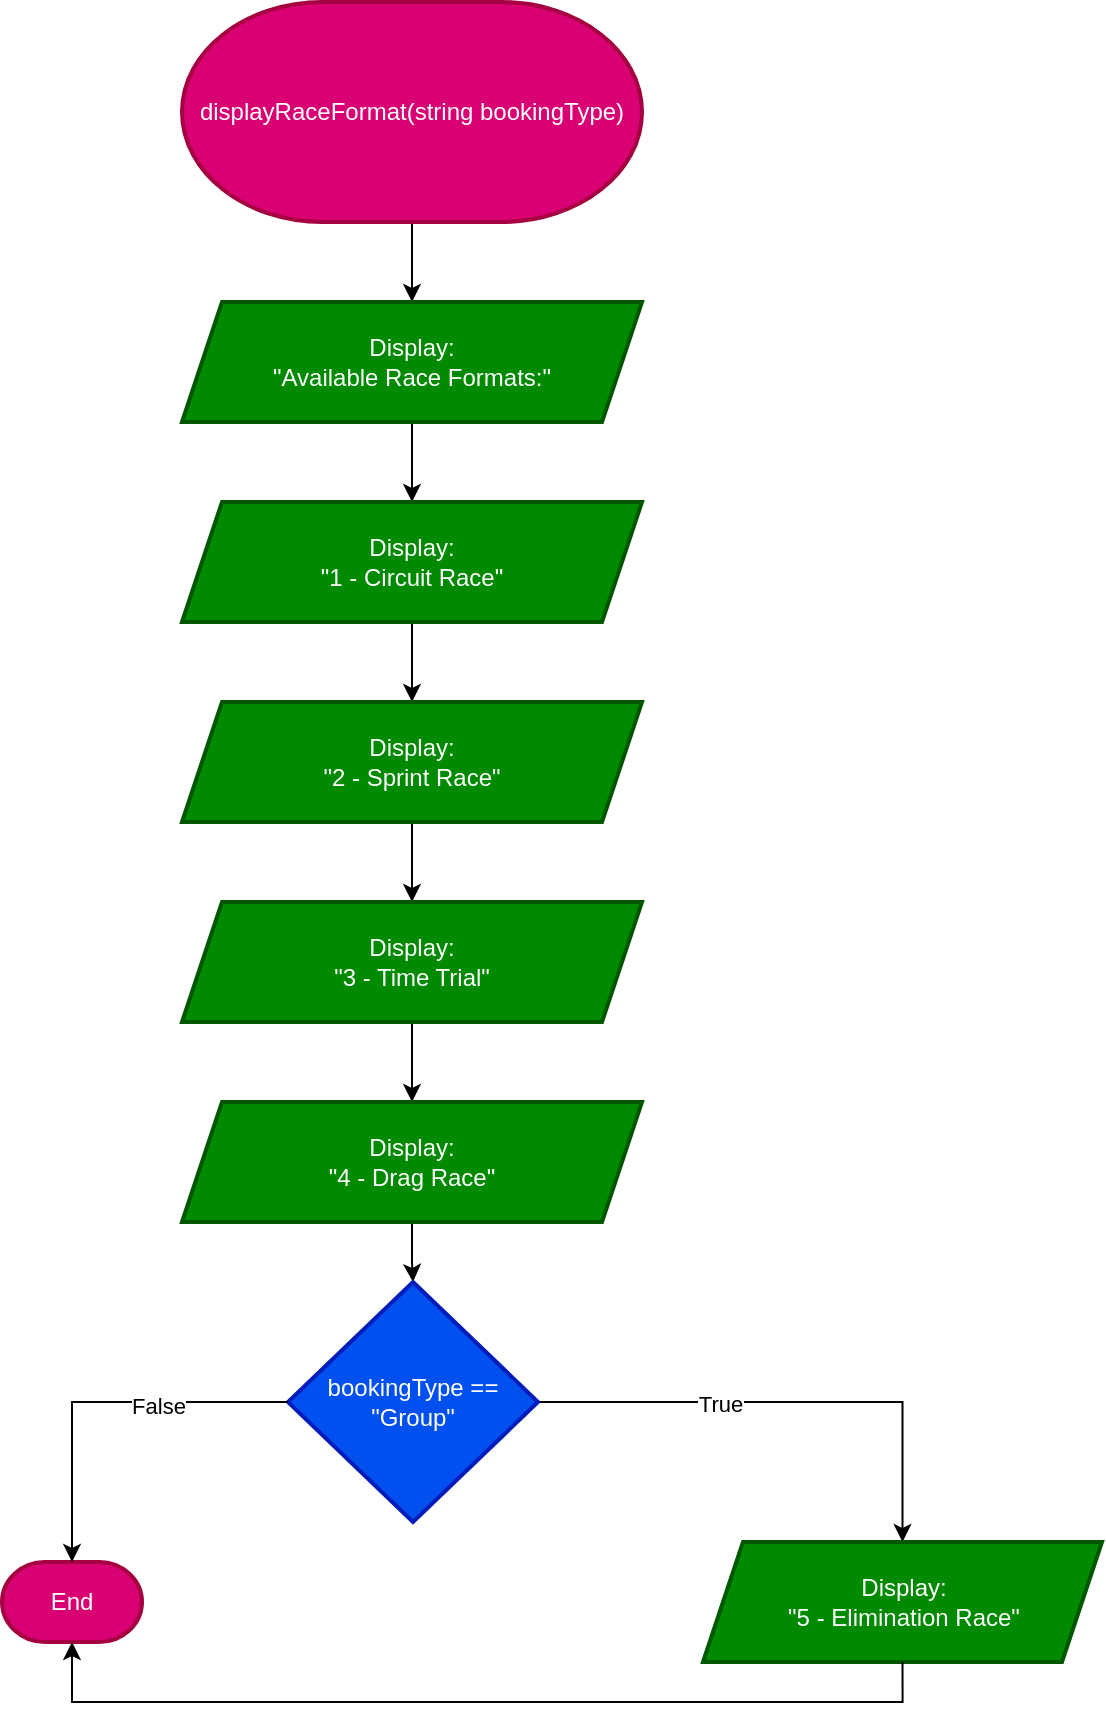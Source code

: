 <mxfile version="27.0.9">
  <diagram name="Page-1" id="mVqcKq3zdq-MLdxKxfbU">
    <mxGraphModel dx="1125" dy="780" grid="1" gridSize="10" guides="1" tooltips="1" connect="1" arrows="1" fold="1" page="1" pageScale="1" pageWidth="850" pageHeight="1100" math="0" shadow="0">
      <root>
        <mxCell id="0" />
        <mxCell id="1" parent="0" />
        <mxCell id="-BN7RVNzzvXwRUBJSHvl-3" value="" style="edgeStyle=orthogonalEdgeStyle;rounded=0;orthogonalLoop=1;jettySize=auto;html=1;" edge="1" parent="1" source="-BN7RVNzzvXwRUBJSHvl-1" target="-BN7RVNzzvXwRUBJSHvl-2">
          <mxGeometry relative="1" as="geometry" />
        </mxCell>
        <mxCell id="-BN7RVNzzvXwRUBJSHvl-1" value="displayRaceFormat(string bookingType)" style="strokeWidth=2;html=1;shape=mxgraph.flowchart.terminator;whiteSpace=wrap;fillColor=#d80073;fontColor=#ffffff;strokeColor=#A50040;" vertex="1" parent="1">
          <mxGeometry x="300" y="40" width="230" height="110" as="geometry" />
        </mxCell>
        <mxCell id="-BN7RVNzzvXwRUBJSHvl-5" value="" style="edgeStyle=orthogonalEdgeStyle;rounded=0;orthogonalLoop=1;jettySize=auto;html=1;" edge="1" parent="1" source="-BN7RVNzzvXwRUBJSHvl-2" target="-BN7RVNzzvXwRUBJSHvl-4">
          <mxGeometry relative="1" as="geometry" />
        </mxCell>
        <mxCell id="-BN7RVNzzvXwRUBJSHvl-2" value="Display:&lt;div&gt;&quot;Available Race Formats:&quot;&lt;/div&gt;" style="shape=parallelogram;perimeter=parallelogramPerimeter;whiteSpace=wrap;html=1;fixedSize=1;fillColor=#008a00;strokeColor=#005700;fontColor=#ffffff;strokeWidth=2;" vertex="1" parent="1">
          <mxGeometry x="300" y="190" width="230" height="60" as="geometry" />
        </mxCell>
        <mxCell id="-BN7RVNzzvXwRUBJSHvl-7" value="" style="edgeStyle=orthogonalEdgeStyle;rounded=0;orthogonalLoop=1;jettySize=auto;html=1;" edge="1" parent="1" source="-BN7RVNzzvXwRUBJSHvl-4" target="-BN7RVNzzvXwRUBJSHvl-6">
          <mxGeometry relative="1" as="geometry" />
        </mxCell>
        <mxCell id="-BN7RVNzzvXwRUBJSHvl-4" value="Display:&lt;div&gt;&quot;1 - Circuit Race&quot;&lt;/div&gt;" style="shape=parallelogram;perimeter=parallelogramPerimeter;whiteSpace=wrap;html=1;fixedSize=1;fillColor=#008a00;strokeColor=#005700;fontColor=#ffffff;strokeWidth=2;" vertex="1" parent="1">
          <mxGeometry x="300" y="290" width="230" height="60" as="geometry" />
        </mxCell>
        <mxCell id="-BN7RVNzzvXwRUBJSHvl-10" value="" style="edgeStyle=orthogonalEdgeStyle;rounded=0;orthogonalLoop=1;jettySize=auto;html=1;" edge="1" parent="1" source="-BN7RVNzzvXwRUBJSHvl-6" target="-BN7RVNzzvXwRUBJSHvl-8">
          <mxGeometry relative="1" as="geometry" />
        </mxCell>
        <mxCell id="-BN7RVNzzvXwRUBJSHvl-6" value="Display:&lt;div&gt;&quot;2 - Sprint Race&quot;&lt;/div&gt;" style="shape=parallelogram;perimeter=parallelogramPerimeter;whiteSpace=wrap;html=1;fixedSize=1;fillColor=#008a00;strokeColor=#005700;fontColor=#ffffff;strokeWidth=2;" vertex="1" parent="1">
          <mxGeometry x="300" y="390" width="230" height="60" as="geometry" />
        </mxCell>
        <mxCell id="-BN7RVNzzvXwRUBJSHvl-11" value="" style="edgeStyle=orthogonalEdgeStyle;rounded=0;orthogonalLoop=1;jettySize=auto;html=1;" edge="1" parent="1" source="-BN7RVNzzvXwRUBJSHvl-8" target="-BN7RVNzzvXwRUBJSHvl-9">
          <mxGeometry relative="1" as="geometry" />
        </mxCell>
        <mxCell id="-BN7RVNzzvXwRUBJSHvl-8" value="Display:&lt;div&gt;&quot;3 - Time Trial&quot;&lt;/div&gt;" style="shape=parallelogram;perimeter=parallelogramPerimeter;whiteSpace=wrap;html=1;fixedSize=1;fillColor=#008a00;strokeColor=#005700;fontColor=#ffffff;strokeWidth=2;" vertex="1" parent="1">
          <mxGeometry x="300" y="490" width="230" height="60" as="geometry" />
        </mxCell>
        <mxCell id="-BN7RVNzzvXwRUBJSHvl-13" value="" style="edgeStyle=orthogonalEdgeStyle;rounded=0;orthogonalLoop=1;jettySize=auto;html=1;" edge="1" parent="1" source="-BN7RVNzzvXwRUBJSHvl-9" target="-BN7RVNzzvXwRUBJSHvl-12">
          <mxGeometry relative="1" as="geometry" />
        </mxCell>
        <mxCell id="-BN7RVNzzvXwRUBJSHvl-9" value="Display:&lt;div&gt;&quot;4 - Drag Race&quot;&lt;/div&gt;" style="shape=parallelogram;perimeter=parallelogramPerimeter;whiteSpace=wrap;html=1;fixedSize=1;fillColor=#008a00;strokeColor=#005700;fontColor=#ffffff;strokeWidth=2;" vertex="1" parent="1">
          <mxGeometry x="300" y="590" width="230" height="60" as="geometry" />
        </mxCell>
        <mxCell id="-BN7RVNzzvXwRUBJSHvl-15" value="" style="edgeStyle=orthogonalEdgeStyle;rounded=0;orthogonalLoop=1;jettySize=auto;html=1;" edge="1" parent="1" source="-BN7RVNzzvXwRUBJSHvl-12" target="-BN7RVNzzvXwRUBJSHvl-14">
          <mxGeometry relative="1" as="geometry" />
        </mxCell>
        <mxCell id="-BN7RVNzzvXwRUBJSHvl-16" value="True" style="edgeLabel;html=1;align=center;verticalAlign=middle;resizable=0;points=[];" vertex="1" connectable="0" parent="-BN7RVNzzvXwRUBJSHvl-15">
          <mxGeometry x="-0.347" y="-1" relative="1" as="geometry">
            <mxPoint x="8" as="offset" />
          </mxGeometry>
        </mxCell>
        <mxCell id="-BN7RVNzzvXwRUBJSHvl-12" value="bookingType == &quot;Group&quot;" style="rhombus;whiteSpace=wrap;html=1;fillColor=#0050ef;strokeColor=#001DBC;fontColor=#ffffff;strokeWidth=2;" vertex="1" parent="1">
          <mxGeometry x="353" y="680" width="125" height="120" as="geometry" />
        </mxCell>
        <mxCell id="-BN7RVNzzvXwRUBJSHvl-14" value="Display:&lt;div&gt;&quot;5 - Elimination Race&quot;&lt;/div&gt;" style="shape=parallelogram;perimeter=parallelogramPerimeter;whiteSpace=wrap;html=1;fixedSize=1;fillColor=#008a00;strokeColor=#005700;fontColor=#ffffff;strokeWidth=2;" vertex="1" parent="1">
          <mxGeometry x="560.5" y="810" width="199.5" height="60" as="geometry" />
        </mxCell>
        <mxCell id="-BN7RVNzzvXwRUBJSHvl-17" value="End" style="strokeWidth=2;html=1;shape=mxgraph.flowchart.terminator;whiteSpace=wrap;fillColor=#d80073;fontColor=#ffffff;strokeColor=#A50040;" vertex="1" parent="1">
          <mxGeometry x="210" y="820" width="70" height="40" as="geometry" />
        </mxCell>
        <mxCell id="-BN7RVNzzvXwRUBJSHvl-18" style="edgeStyle=orthogonalEdgeStyle;rounded=0;orthogonalLoop=1;jettySize=auto;html=1;exitX=0;exitY=0.5;exitDx=0;exitDy=0;entryX=0.5;entryY=0;entryDx=0;entryDy=0;entryPerimeter=0;" edge="1" parent="1" source="-BN7RVNzzvXwRUBJSHvl-12" target="-BN7RVNzzvXwRUBJSHvl-17">
          <mxGeometry relative="1" as="geometry" />
        </mxCell>
        <mxCell id="-BN7RVNzzvXwRUBJSHvl-19" value="False" style="edgeLabel;html=1;align=center;verticalAlign=middle;resizable=0;points=[];" vertex="1" connectable="0" parent="-BN7RVNzzvXwRUBJSHvl-18">
          <mxGeometry x="-0.311" y="2" relative="1" as="geometry">
            <mxPoint as="offset" />
          </mxGeometry>
        </mxCell>
        <mxCell id="-BN7RVNzzvXwRUBJSHvl-20" style="edgeStyle=orthogonalEdgeStyle;rounded=0;orthogonalLoop=1;jettySize=auto;html=1;exitX=0.5;exitY=1;exitDx=0;exitDy=0;entryX=0.5;entryY=1;entryDx=0;entryDy=0;entryPerimeter=0;" edge="1" parent="1" source="-BN7RVNzzvXwRUBJSHvl-14" target="-BN7RVNzzvXwRUBJSHvl-17">
          <mxGeometry relative="1" as="geometry" />
        </mxCell>
      </root>
    </mxGraphModel>
  </diagram>
</mxfile>
